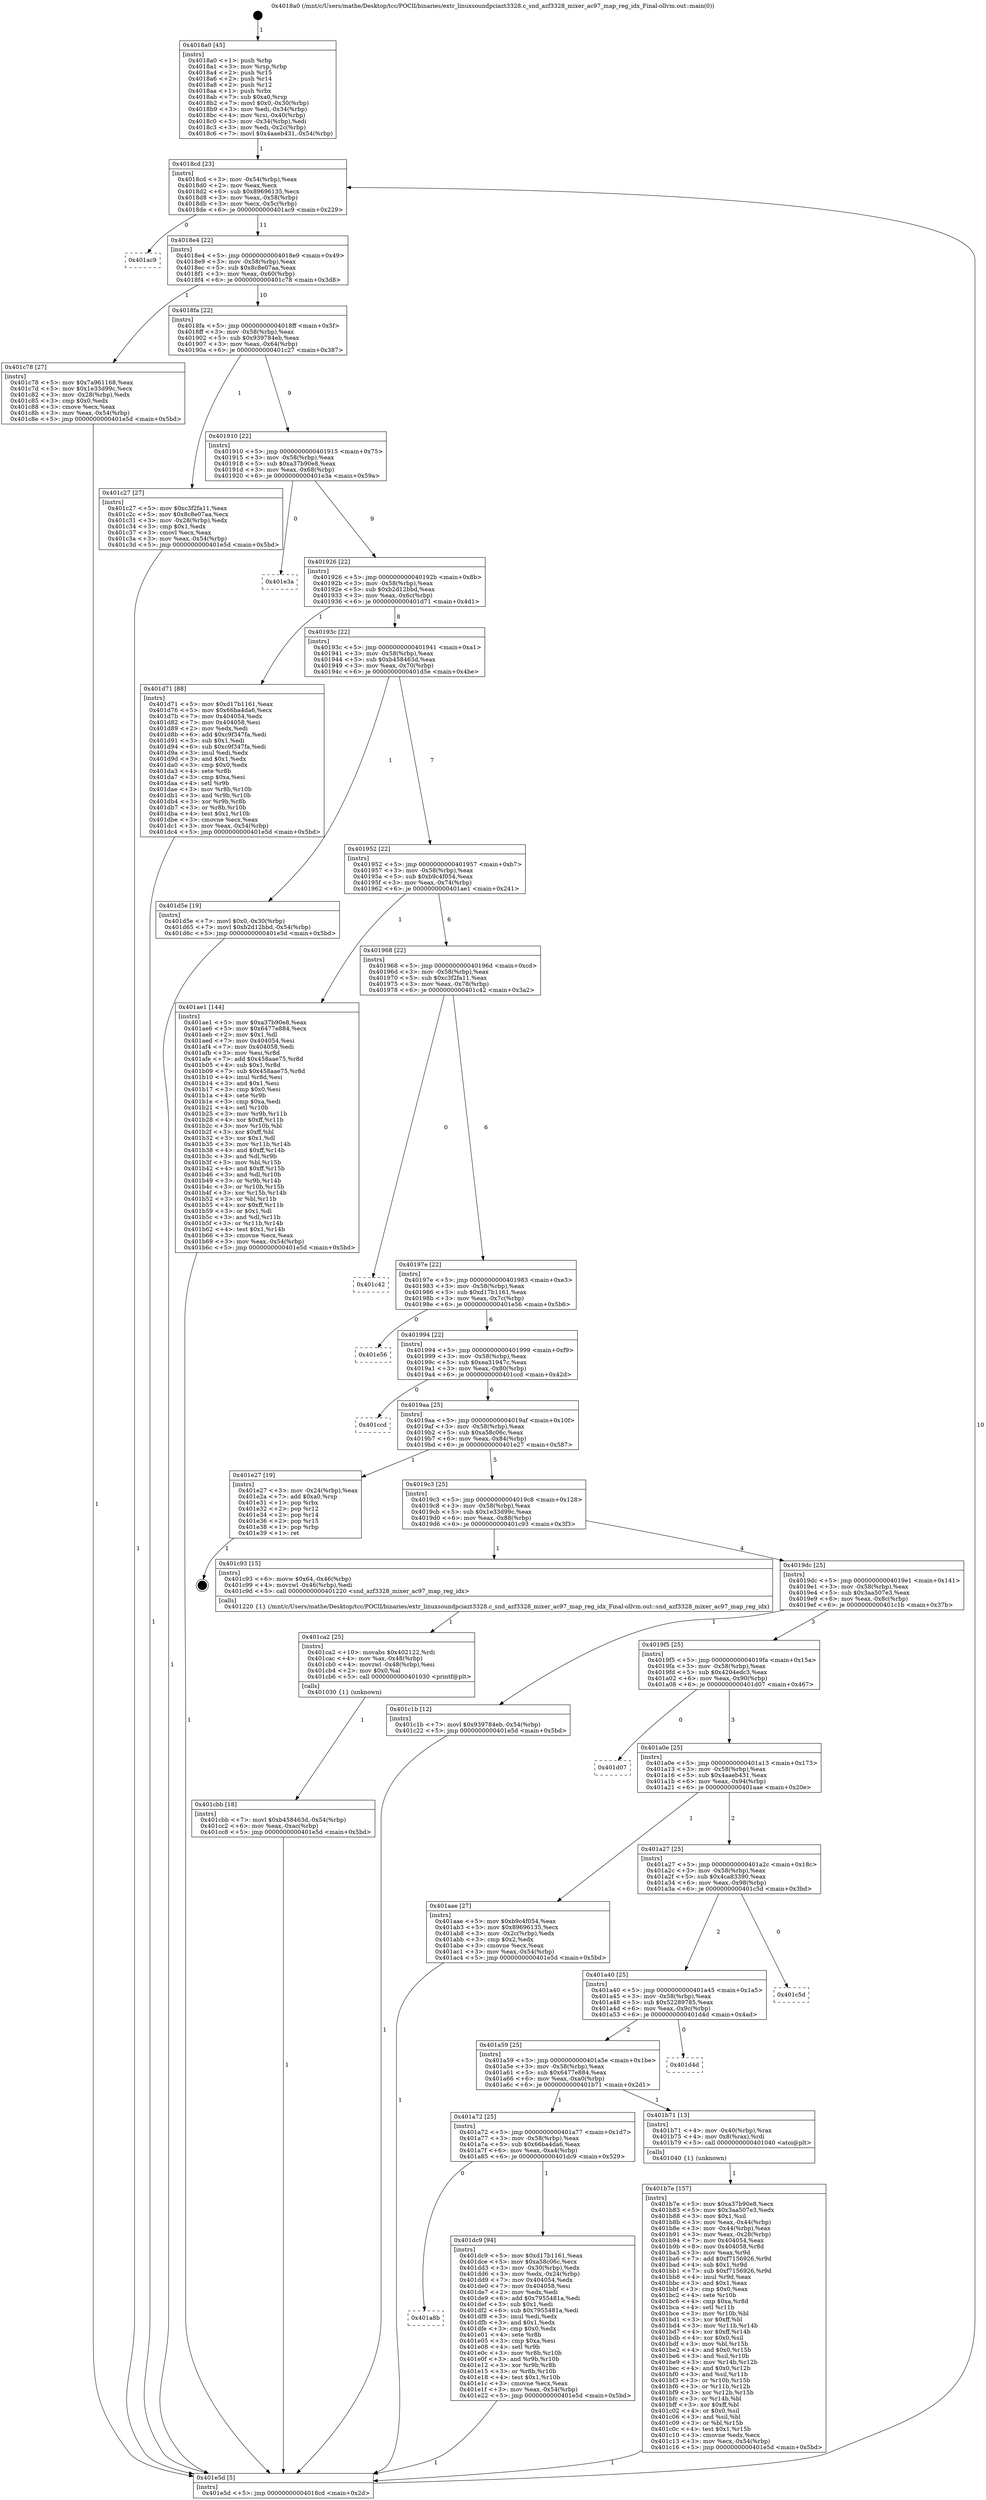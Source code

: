 digraph "0x4018a0" {
  label = "0x4018a0 (/mnt/c/Users/mathe/Desktop/tcc/POCII/binaries/extr_linuxsoundpciazt3328.c_snd_azf3328_mixer_ac97_map_reg_idx_Final-ollvm.out::main(0))"
  labelloc = "t"
  node[shape=record]

  Entry [label="",width=0.3,height=0.3,shape=circle,fillcolor=black,style=filled]
  "0x4018cd" [label="{
     0x4018cd [23]\l
     | [instrs]\l
     &nbsp;&nbsp;0x4018cd \<+3\>: mov -0x54(%rbp),%eax\l
     &nbsp;&nbsp;0x4018d0 \<+2\>: mov %eax,%ecx\l
     &nbsp;&nbsp;0x4018d2 \<+6\>: sub $0x89696135,%ecx\l
     &nbsp;&nbsp;0x4018d8 \<+3\>: mov %eax,-0x58(%rbp)\l
     &nbsp;&nbsp;0x4018db \<+3\>: mov %ecx,-0x5c(%rbp)\l
     &nbsp;&nbsp;0x4018de \<+6\>: je 0000000000401ac9 \<main+0x229\>\l
  }"]
  "0x401ac9" [label="{
     0x401ac9\l
  }", style=dashed]
  "0x4018e4" [label="{
     0x4018e4 [22]\l
     | [instrs]\l
     &nbsp;&nbsp;0x4018e4 \<+5\>: jmp 00000000004018e9 \<main+0x49\>\l
     &nbsp;&nbsp;0x4018e9 \<+3\>: mov -0x58(%rbp),%eax\l
     &nbsp;&nbsp;0x4018ec \<+5\>: sub $0x8c8e07aa,%eax\l
     &nbsp;&nbsp;0x4018f1 \<+3\>: mov %eax,-0x60(%rbp)\l
     &nbsp;&nbsp;0x4018f4 \<+6\>: je 0000000000401c78 \<main+0x3d8\>\l
  }"]
  Exit [label="",width=0.3,height=0.3,shape=circle,fillcolor=black,style=filled,peripheries=2]
  "0x401c78" [label="{
     0x401c78 [27]\l
     | [instrs]\l
     &nbsp;&nbsp;0x401c78 \<+5\>: mov $0x7a961168,%eax\l
     &nbsp;&nbsp;0x401c7d \<+5\>: mov $0x1e33d99c,%ecx\l
     &nbsp;&nbsp;0x401c82 \<+3\>: mov -0x28(%rbp),%edx\l
     &nbsp;&nbsp;0x401c85 \<+3\>: cmp $0x0,%edx\l
     &nbsp;&nbsp;0x401c88 \<+3\>: cmove %ecx,%eax\l
     &nbsp;&nbsp;0x401c8b \<+3\>: mov %eax,-0x54(%rbp)\l
     &nbsp;&nbsp;0x401c8e \<+5\>: jmp 0000000000401e5d \<main+0x5bd\>\l
  }"]
  "0x4018fa" [label="{
     0x4018fa [22]\l
     | [instrs]\l
     &nbsp;&nbsp;0x4018fa \<+5\>: jmp 00000000004018ff \<main+0x5f\>\l
     &nbsp;&nbsp;0x4018ff \<+3\>: mov -0x58(%rbp),%eax\l
     &nbsp;&nbsp;0x401902 \<+5\>: sub $0x939784eb,%eax\l
     &nbsp;&nbsp;0x401907 \<+3\>: mov %eax,-0x64(%rbp)\l
     &nbsp;&nbsp;0x40190a \<+6\>: je 0000000000401c27 \<main+0x387\>\l
  }"]
  "0x401a8b" [label="{
     0x401a8b\l
  }", style=dashed]
  "0x401c27" [label="{
     0x401c27 [27]\l
     | [instrs]\l
     &nbsp;&nbsp;0x401c27 \<+5\>: mov $0xc3f2fa11,%eax\l
     &nbsp;&nbsp;0x401c2c \<+5\>: mov $0x8c8e07aa,%ecx\l
     &nbsp;&nbsp;0x401c31 \<+3\>: mov -0x28(%rbp),%edx\l
     &nbsp;&nbsp;0x401c34 \<+3\>: cmp $0x1,%edx\l
     &nbsp;&nbsp;0x401c37 \<+3\>: cmovl %ecx,%eax\l
     &nbsp;&nbsp;0x401c3a \<+3\>: mov %eax,-0x54(%rbp)\l
     &nbsp;&nbsp;0x401c3d \<+5\>: jmp 0000000000401e5d \<main+0x5bd\>\l
  }"]
  "0x401910" [label="{
     0x401910 [22]\l
     | [instrs]\l
     &nbsp;&nbsp;0x401910 \<+5\>: jmp 0000000000401915 \<main+0x75\>\l
     &nbsp;&nbsp;0x401915 \<+3\>: mov -0x58(%rbp),%eax\l
     &nbsp;&nbsp;0x401918 \<+5\>: sub $0xa37b90e8,%eax\l
     &nbsp;&nbsp;0x40191d \<+3\>: mov %eax,-0x68(%rbp)\l
     &nbsp;&nbsp;0x401920 \<+6\>: je 0000000000401e3a \<main+0x59a\>\l
  }"]
  "0x401dc9" [label="{
     0x401dc9 [94]\l
     | [instrs]\l
     &nbsp;&nbsp;0x401dc9 \<+5\>: mov $0xd17b1161,%eax\l
     &nbsp;&nbsp;0x401dce \<+5\>: mov $0xa58c06c,%ecx\l
     &nbsp;&nbsp;0x401dd3 \<+3\>: mov -0x30(%rbp),%edx\l
     &nbsp;&nbsp;0x401dd6 \<+3\>: mov %edx,-0x24(%rbp)\l
     &nbsp;&nbsp;0x401dd9 \<+7\>: mov 0x404054,%edx\l
     &nbsp;&nbsp;0x401de0 \<+7\>: mov 0x404058,%esi\l
     &nbsp;&nbsp;0x401de7 \<+2\>: mov %edx,%edi\l
     &nbsp;&nbsp;0x401de9 \<+6\>: add $0x7955481a,%edi\l
     &nbsp;&nbsp;0x401def \<+3\>: sub $0x1,%edi\l
     &nbsp;&nbsp;0x401df2 \<+6\>: sub $0x7955481a,%edi\l
     &nbsp;&nbsp;0x401df8 \<+3\>: imul %edi,%edx\l
     &nbsp;&nbsp;0x401dfb \<+3\>: and $0x1,%edx\l
     &nbsp;&nbsp;0x401dfe \<+3\>: cmp $0x0,%edx\l
     &nbsp;&nbsp;0x401e01 \<+4\>: sete %r8b\l
     &nbsp;&nbsp;0x401e05 \<+3\>: cmp $0xa,%esi\l
     &nbsp;&nbsp;0x401e08 \<+4\>: setl %r9b\l
     &nbsp;&nbsp;0x401e0c \<+3\>: mov %r8b,%r10b\l
     &nbsp;&nbsp;0x401e0f \<+3\>: and %r9b,%r10b\l
     &nbsp;&nbsp;0x401e12 \<+3\>: xor %r9b,%r8b\l
     &nbsp;&nbsp;0x401e15 \<+3\>: or %r8b,%r10b\l
     &nbsp;&nbsp;0x401e18 \<+4\>: test $0x1,%r10b\l
     &nbsp;&nbsp;0x401e1c \<+3\>: cmovne %ecx,%eax\l
     &nbsp;&nbsp;0x401e1f \<+3\>: mov %eax,-0x54(%rbp)\l
     &nbsp;&nbsp;0x401e22 \<+5\>: jmp 0000000000401e5d \<main+0x5bd\>\l
  }"]
  "0x401e3a" [label="{
     0x401e3a\l
  }", style=dashed]
  "0x401926" [label="{
     0x401926 [22]\l
     | [instrs]\l
     &nbsp;&nbsp;0x401926 \<+5\>: jmp 000000000040192b \<main+0x8b\>\l
     &nbsp;&nbsp;0x40192b \<+3\>: mov -0x58(%rbp),%eax\l
     &nbsp;&nbsp;0x40192e \<+5\>: sub $0xb2d12bbd,%eax\l
     &nbsp;&nbsp;0x401933 \<+3\>: mov %eax,-0x6c(%rbp)\l
     &nbsp;&nbsp;0x401936 \<+6\>: je 0000000000401d71 \<main+0x4d1\>\l
  }"]
  "0x401cbb" [label="{
     0x401cbb [18]\l
     | [instrs]\l
     &nbsp;&nbsp;0x401cbb \<+7\>: movl $0xb458463d,-0x54(%rbp)\l
     &nbsp;&nbsp;0x401cc2 \<+6\>: mov %eax,-0xac(%rbp)\l
     &nbsp;&nbsp;0x401cc8 \<+5\>: jmp 0000000000401e5d \<main+0x5bd\>\l
  }"]
  "0x401d71" [label="{
     0x401d71 [88]\l
     | [instrs]\l
     &nbsp;&nbsp;0x401d71 \<+5\>: mov $0xd17b1161,%eax\l
     &nbsp;&nbsp;0x401d76 \<+5\>: mov $0x66ba4da6,%ecx\l
     &nbsp;&nbsp;0x401d7b \<+7\>: mov 0x404054,%edx\l
     &nbsp;&nbsp;0x401d82 \<+7\>: mov 0x404058,%esi\l
     &nbsp;&nbsp;0x401d89 \<+2\>: mov %edx,%edi\l
     &nbsp;&nbsp;0x401d8b \<+6\>: add $0xc9f347fa,%edi\l
     &nbsp;&nbsp;0x401d91 \<+3\>: sub $0x1,%edi\l
     &nbsp;&nbsp;0x401d94 \<+6\>: sub $0xc9f347fa,%edi\l
     &nbsp;&nbsp;0x401d9a \<+3\>: imul %edi,%edx\l
     &nbsp;&nbsp;0x401d9d \<+3\>: and $0x1,%edx\l
     &nbsp;&nbsp;0x401da0 \<+3\>: cmp $0x0,%edx\l
     &nbsp;&nbsp;0x401da3 \<+4\>: sete %r8b\l
     &nbsp;&nbsp;0x401da7 \<+3\>: cmp $0xa,%esi\l
     &nbsp;&nbsp;0x401daa \<+4\>: setl %r9b\l
     &nbsp;&nbsp;0x401dae \<+3\>: mov %r8b,%r10b\l
     &nbsp;&nbsp;0x401db1 \<+3\>: and %r9b,%r10b\l
     &nbsp;&nbsp;0x401db4 \<+3\>: xor %r9b,%r8b\l
     &nbsp;&nbsp;0x401db7 \<+3\>: or %r8b,%r10b\l
     &nbsp;&nbsp;0x401dba \<+4\>: test $0x1,%r10b\l
     &nbsp;&nbsp;0x401dbe \<+3\>: cmovne %ecx,%eax\l
     &nbsp;&nbsp;0x401dc1 \<+3\>: mov %eax,-0x54(%rbp)\l
     &nbsp;&nbsp;0x401dc4 \<+5\>: jmp 0000000000401e5d \<main+0x5bd\>\l
  }"]
  "0x40193c" [label="{
     0x40193c [22]\l
     | [instrs]\l
     &nbsp;&nbsp;0x40193c \<+5\>: jmp 0000000000401941 \<main+0xa1\>\l
     &nbsp;&nbsp;0x401941 \<+3\>: mov -0x58(%rbp),%eax\l
     &nbsp;&nbsp;0x401944 \<+5\>: sub $0xb458463d,%eax\l
     &nbsp;&nbsp;0x401949 \<+3\>: mov %eax,-0x70(%rbp)\l
     &nbsp;&nbsp;0x40194c \<+6\>: je 0000000000401d5e \<main+0x4be\>\l
  }"]
  "0x401ca2" [label="{
     0x401ca2 [25]\l
     | [instrs]\l
     &nbsp;&nbsp;0x401ca2 \<+10\>: movabs $0x402122,%rdi\l
     &nbsp;&nbsp;0x401cac \<+4\>: mov %ax,-0x48(%rbp)\l
     &nbsp;&nbsp;0x401cb0 \<+4\>: movzwl -0x48(%rbp),%esi\l
     &nbsp;&nbsp;0x401cb4 \<+2\>: mov $0x0,%al\l
     &nbsp;&nbsp;0x401cb6 \<+5\>: call 0000000000401030 \<printf@plt\>\l
     | [calls]\l
     &nbsp;&nbsp;0x401030 \{1\} (unknown)\l
  }"]
  "0x401d5e" [label="{
     0x401d5e [19]\l
     | [instrs]\l
     &nbsp;&nbsp;0x401d5e \<+7\>: movl $0x0,-0x30(%rbp)\l
     &nbsp;&nbsp;0x401d65 \<+7\>: movl $0xb2d12bbd,-0x54(%rbp)\l
     &nbsp;&nbsp;0x401d6c \<+5\>: jmp 0000000000401e5d \<main+0x5bd\>\l
  }"]
  "0x401952" [label="{
     0x401952 [22]\l
     | [instrs]\l
     &nbsp;&nbsp;0x401952 \<+5\>: jmp 0000000000401957 \<main+0xb7\>\l
     &nbsp;&nbsp;0x401957 \<+3\>: mov -0x58(%rbp),%eax\l
     &nbsp;&nbsp;0x40195a \<+5\>: sub $0xb9c4f054,%eax\l
     &nbsp;&nbsp;0x40195f \<+3\>: mov %eax,-0x74(%rbp)\l
     &nbsp;&nbsp;0x401962 \<+6\>: je 0000000000401ae1 \<main+0x241\>\l
  }"]
  "0x401b7e" [label="{
     0x401b7e [157]\l
     | [instrs]\l
     &nbsp;&nbsp;0x401b7e \<+5\>: mov $0xa37b90e8,%ecx\l
     &nbsp;&nbsp;0x401b83 \<+5\>: mov $0x3aa507e3,%edx\l
     &nbsp;&nbsp;0x401b88 \<+3\>: mov $0x1,%sil\l
     &nbsp;&nbsp;0x401b8b \<+3\>: mov %eax,-0x44(%rbp)\l
     &nbsp;&nbsp;0x401b8e \<+3\>: mov -0x44(%rbp),%eax\l
     &nbsp;&nbsp;0x401b91 \<+3\>: mov %eax,-0x28(%rbp)\l
     &nbsp;&nbsp;0x401b94 \<+7\>: mov 0x404054,%eax\l
     &nbsp;&nbsp;0x401b9b \<+8\>: mov 0x404058,%r8d\l
     &nbsp;&nbsp;0x401ba3 \<+3\>: mov %eax,%r9d\l
     &nbsp;&nbsp;0x401ba6 \<+7\>: add $0xf7156926,%r9d\l
     &nbsp;&nbsp;0x401bad \<+4\>: sub $0x1,%r9d\l
     &nbsp;&nbsp;0x401bb1 \<+7\>: sub $0xf7156926,%r9d\l
     &nbsp;&nbsp;0x401bb8 \<+4\>: imul %r9d,%eax\l
     &nbsp;&nbsp;0x401bbc \<+3\>: and $0x1,%eax\l
     &nbsp;&nbsp;0x401bbf \<+3\>: cmp $0x0,%eax\l
     &nbsp;&nbsp;0x401bc2 \<+4\>: sete %r10b\l
     &nbsp;&nbsp;0x401bc6 \<+4\>: cmp $0xa,%r8d\l
     &nbsp;&nbsp;0x401bca \<+4\>: setl %r11b\l
     &nbsp;&nbsp;0x401bce \<+3\>: mov %r10b,%bl\l
     &nbsp;&nbsp;0x401bd1 \<+3\>: xor $0xff,%bl\l
     &nbsp;&nbsp;0x401bd4 \<+3\>: mov %r11b,%r14b\l
     &nbsp;&nbsp;0x401bd7 \<+4\>: xor $0xff,%r14b\l
     &nbsp;&nbsp;0x401bdb \<+4\>: xor $0x0,%sil\l
     &nbsp;&nbsp;0x401bdf \<+3\>: mov %bl,%r15b\l
     &nbsp;&nbsp;0x401be2 \<+4\>: and $0x0,%r15b\l
     &nbsp;&nbsp;0x401be6 \<+3\>: and %sil,%r10b\l
     &nbsp;&nbsp;0x401be9 \<+3\>: mov %r14b,%r12b\l
     &nbsp;&nbsp;0x401bec \<+4\>: and $0x0,%r12b\l
     &nbsp;&nbsp;0x401bf0 \<+3\>: and %sil,%r11b\l
     &nbsp;&nbsp;0x401bf3 \<+3\>: or %r10b,%r15b\l
     &nbsp;&nbsp;0x401bf6 \<+3\>: or %r11b,%r12b\l
     &nbsp;&nbsp;0x401bf9 \<+3\>: xor %r12b,%r15b\l
     &nbsp;&nbsp;0x401bfc \<+3\>: or %r14b,%bl\l
     &nbsp;&nbsp;0x401bff \<+3\>: xor $0xff,%bl\l
     &nbsp;&nbsp;0x401c02 \<+4\>: or $0x0,%sil\l
     &nbsp;&nbsp;0x401c06 \<+3\>: and %sil,%bl\l
     &nbsp;&nbsp;0x401c09 \<+3\>: or %bl,%r15b\l
     &nbsp;&nbsp;0x401c0c \<+4\>: test $0x1,%r15b\l
     &nbsp;&nbsp;0x401c10 \<+3\>: cmovne %edx,%ecx\l
     &nbsp;&nbsp;0x401c13 \<+3\>: mov %ecx,-0x54(%rbp)\l
     &nbsp;&nbsp;0x401c16 \<+5\>: jmp 0000000000401e5d \<main+0x5bd\>\l
  }"]
  "0x401ae1" [label="{
     0x401ae1 [144]\l
     | [instrs]\l
     &nbsp;&nbsp;0x401ae1 \<+5\>: mov $0xa37b90e8,%eax\l
     &nbsp;&nbsp;0x401ae6 \<+5\>: mov $0x6477e884,%ecx\l
     &nbsp;&nbsp;0x401aeb \<+2\>: mov $0x1,%dl\l
     &nbsp;&nbsp;0x401aed \<+7\>: mov 0x404054,%esi\l
     &nbsp;&nbsp;0x401af4 \<+7\>: mov 0x404058,%edi\l
     &nbsp;&nbsp;0x401afb \<+3\>: mov %esi,%r8d\l
     &nbsp;&nbsp;0x401afe \<+7\>: add $0x458aae75,%r8d\l
     &nbsp;&nbsp;0x401b05 \<+4\>: sub $0x1,%r8d\l
     &nbsp;&nbsp;0x401b09 \<+7\>: sub $0x458aae75,%r8d\l
     &nbsp;&nbsp;0x401b10 \<+4\>: imul %r8d,%esi\l
     &nbsp;&nbsp;0x401b14 \<+3\>: and $0x1,%esi\l
     &nbsp;&nbsp;0x401b17 \<+3\>: cmp $0x0,%esi\l
     &nbsp;&nbsp;0x401b1a \<+4\>: sete %r9b\l
     &nbsp;&nbsp;0x401b1e \<+3\>: cmp $0xa,%edi\l
     &nbsp;&nbsp;0x401b21 \<+4\>: setl %r10b\l
     &nbsp;&nbsp;0x401b25 \<+3\>: mov %r9b,%r11b\l
     &nbsp;&nbsp;0x401b28 \<+4\>: xor $0xff,%r11b\l
     &nbsp;&nbsp;0x401b2c \<+3\>: mov %r10b,%bl\l
     &nbsp;&nbsp;0x401b2f \<+3\>: xor $0xff,%bl\l
     &nbsp;&nbsp;0x401b32 \<+3\>: xor $0x1,%dl\l
     &nbsp;&nbsp;0x401b35 \<+3\>: mov %r11b,%r14b\l
     &nbsp;&nbsp;0x401b38 \<+4\>: and $0xff,%r14b\l
     &nbsp;&nbsp;0x401b3c \<+3\>: and %dl,%r9b\l
     &nbsp;&nbsp;0x401b3f \<+3\>: mov %bl,%r15b\l
     &nbsp;&nbsp;0x401b42 \<+4\>: and $0xff,%r15b\l
     &nbsp;&nbsp;0x401b46 \<+3\>: and %dl,%r10b\l
     &nbsp;&nbsp;0x401b49 \<+3\>: or %r9b,%r14b\l
     &nbsp;&nbsp;0x401b4c \<+3\>: or %r10b,%r15b\l
     &nbsp;&nbsp;0x401b4f \<+3\>: xor %r15b,%r14b\l
     &nbsp;&nbsp;0x401b52 \<+3\>: or %bl,%r11b\l
     &nbsp;&nbsp;0x401b55 \<+4\>: xor $0xff,%r11b\l
     &nbsp;&nbsp;0x401b59 \<+3\>: or $0x1,%dl\l
     &nbsp;&nbsp;0x401b5c \<+3\>: and %dl,%r11b\l
     &nbsp;&nbsp;0x401b5f \<+3\>: or %r11b,%r14b\l
     &nbsp;&nbsp;0x401b62 \<+4\>: test $0x1,%r14b\l
     &nbsp;&nbsp;0x401b66 \<+3\>: cmovne %ecx,%eax\l
     &nbsp;&nbsp;0x401b69 \<+3\>: mov %eax,-0x54(%rbp)\l
     &nbsp;&nbsp;0x401b6c \<+5\>: jmp 0000000000401e5d \<main+0x5bd\>\l
  }"]
  "0x401968" [label="{
     0x401968 [22]\l
     | [instrs]\l
     &nbsp;&nbsp;0x401968 \<+5\>: jmp 000000000040196d \<main+0xcd\>\l
     &nbsp;&nbsp;0x40196d \<+3\>: mov -0x58(%rbp),%eax\l
     &nbsp;&nbsp;0x401970 \<+5\>: sub $0xc3f2fa11,%eax\l
     &nbsp;&nbsp;0x401975 \<+3\>: mov %eax,-0x78(%rbp)\l
     &nbsp;&nbsp;0x401978 \<+6\>: je 0000000000401c42 \<main+0x3a2\>\l
  }"]
  "0x401a72" [label="{
     0x401a72 [25]\l
     | [instrs]\l
     &nbsp;&nbsp;0x401a72 \<+5\>: jmp 0000000000401a77 \<main+0x1d7\>\l
     &nbsp;&nbsp;0x401a77 \<+3\>: mov -0x58(%rbp),%eax\l
     &nbsp;&nbsp;0x401a7a \<+5\>: sub $0x66ba4da6,%eax\l
     &nbsp;&nbsp;0x401a7f \<+6\>: mov %eax,-0xa4(%rbp)\l
     &nbsp;&nbsp;0x401a85 \<+6\>: je 0000000000401dc9 \<main+0x529\>\l
  }"]
  "0x401c42" [label="{
     0x401c42\l
  }", style=dashed]
  "0x40197e" [label="{
     0x40197e [22]\l
     | [instrs]\l
     &nbsp;&nbsp;0x40197e \<+5\>: jmp 0000000000401983 \<main+0xe3\>\l
     &nbsp;&nbsp;0x401983 \<+3\>: mov -0x58(%rbp),%eax\l
     &nbsp;&nbsp;0x401986 \<+5\>: sub $0xd17b1161,%eax\l
     &nbsp;&nbsp;0x40198b \<+3\>: mov %eax,-0x7c(%rbp)\l
     &nbsp;&nbsp;0x40198e \<+6\>: je 0000000000401e56 \<main+0x5b6\>\l
  }"]
  "0x401b71" [label="{
     0x401b71 [13]\l
     | [instrs]\l
     &nbsp;&nbsp;0x401b71 \<+4\>: mov -0x40(%rbp),%rax\l
     &nbsp;&nbsp;0x401b75 \<+4\>: mov 0x8(%rax),%rdi\l
     &nbsp;&nbsp;0x401b79 \<+5\>: call 0000000000401040 \<atoi@plt\>\l
     | [calls]\l
     &nbsp;&nbsp;0x401040 \{1\} (unknown)\l
  }"]
  "0x401e56" [label="{
     0x401e56\l
  }", style=dashed]
  "0x401994" [label="{
     0x401994 [22]\l
     | [instrs]\l
     &nbsp;&nbsp;0x401994 \<+5\>: jmp 0000000000401999 \<main+0xf9\>\l
     &nbsp;&nbsp;0x401999 \<+3\>: mov -0x58(%rbp),%eax\l
     &nbsp;&nbsp;0x40199c \<+5\>: sub $0xea31947c,%eax\l
     &nbsp;&nbsp;0x4019a1 \<+3\>: mov %eax,-0x80(%rbp)\l
     &nbsp;&nbsp;0x4019a4 \<+6\>: je 0000000000401ccd \<main+0x42d\>\l
  }"]
  "0x401a59" [label="{
     0x401a59 [25]\l
     | [instrs]\l
     &nbsp;&nbsp;0x401a59 \<+5\>: jmp 0000000000401a5e \<main+0x1be\>\l
     &nbsp;&nbsp;0x401a5e \<+3\>: mov -0x58(%rbp),%eax\l
     &nbsp;&nbsp;0x401a61 \<+5\>: sub $0x6477e884,%eax\l
     &nbsp;&nbsp;0x401a66 \<+6\>: mov %eax,-0xa0(%rbp)\l
     &nbsp;&nbsp;0x401a6c \<+6\>: je 0000000000401b71 \<main+0x2d1\>\l
  }"]
  "0x401ccd" [label="{
     0x401ccd\l
  }", style=dashed]
  "0x4019aa" [label="{
     0x4019aa [25]\l
     | [instrs]\l
     &nbsp;&nbsp;0x4019aa \<+5\>: jmp 00000000004019af \<main+0x10f\>\l
     &nbsp;&nbsp;0x4019af \<+3\>: mov -0x58(%rbp),%eax\l
     &nbsp;&nbsp;0x4019b2 \<+5\>: sub $0xa58c06c,%eax\l
     &nbsp;&nbsp;0x4019b7 \<+6\>: mov %eax,-0x84(%rbp)\l
     &nbsp;&nbsp;0x4019bd \<+6\>: je 0000000000401e27 \<main+0x587\>\l
  }"]
  "0x401d4d" [label="{
     0x401d4d\l
  }", style=dashed]
  "0x401e27" [label="{
     0x401e27 [19]\l
     | [instrs]\l
     &nbsp;&nbsp;0x401e27 \<+3\>: mov -0x24(%rbp),%eax\l
     &nbsp;&nbsp;0x401e2a \<+7\>: add $0xa0,%rsp\l
     &nbsp;&nbsp;0x401e31 \<+1\>: pop %rbx\l
     &nbsp;&nbsp;0x401e32 \<+2\>: pop %r12\l
     &nbsp;&nbsp;0x401e34 \<+2\>: pop %r14\l
     &nbsp;&nbsp;0x401e36 \<+2\>: pop %r15\l
     &nbsp;&nbsp;0x401e38 \<+1\>: pop %rbp\l
     &nbsp;&nbsp;0x401e39 \<+1\>: ret\l
  }"]
  "0x4019c3" [label="{
     0x4019c3 [25]\l
     | [instrs]\l
     &nbsp;&nbsp;0x4019c3 \<+5\>: jmp 00000000004019c8 \<main+0x128\>\l
     &nbsp;&nbsp;0x4019c8 \<+3\>: mov -0x58(%rbp),%eax\l
     &nbsp;&nbsp;0x4019cb \<+5\>: sub $0x1e33d99c,%eax\l
     &nbsp;&nbsp;0x4019d0 \<+6\>: mov %eax,-0x88(%rbp)\l
     &nbsp;&nbsp;0x4019d6 \<+6\>: je 0000000000401c93 \<main+0x3f3\>\l
  }"]
  "0x401a40" [label="{
     0x401a40 [25]\l
     | [instrs]\l
     &nbsp;&nbsp;0x401a40 \<+5\>: jmp 0000000000401a45 \<main+0x1a5\>\l
     &nbsp;&nbsp;0x401a45 \<+3\>: mov -0x58(%rbp),%eax\l
     &nbsp;&nbsp;0x401a48 \<+5\>: sub $0x52289785,%eax\l
     &nbsp;&nbsp;0x401a4d \<+6\>: mov %eax,-0x9c(%rbp)\l
     &nbsp;&nbsp;0x401a53 \<+6\>: je 0000000000401d4d \<main+0x4ad\>\l
  }"]
  "0x401c93" [label="{
     0x401c93 [15]\l
     | [instrs]\l
     &nbsp;&nbsp;0x401c93 \<+6\>: movw $0x64,-0x46(%rbp)\l
     &nbsp;&nbsp;0x401c99 \<+4\>: movzwl -0x46(%rbp),%edi\l
     &nbsp;&nbsp;0x401c9d \<+5\>: call 0000000000401220 \<snd_azf3328_mixer_ac97_map_reg_idx\>\l
     | [calls]\l
     &nbsp;&nbsp;0x401220 \{1\} (/mnt/c/Users/mathe/Desktop/tcc/POCII/binaries/extr_linuxsoundpciazt3328.c_snd_azf3328_mixer_ac97_map_reg_idx_Final-ollvm.out::snd_azf3328_mixer_ac97_map_reg_idx)\l
  }"]
  "0x4019dc" [label="{
     0x4019dc [25]\l
     | [instrs]\l
     &nbsp;&nbsp;0x4019dc \<+5\>: jmp 00000000004019e1 \<main+0x141\>\l
     &nbsp;&nbsp;0x4019e1 \<+3\>: mov -0x58(%rbp),%eax\l
     &nbsp;&nbsp;0x4019e4 \<+5\>: sub $0x3aa507e3,%eax\l
     &nbsp;&nbsp;0x4019e9 \<+6\>: mov %eax,-0x8c(%rbp)\l
     &nbsp;&nbsp;0x4019ef \<+6\>: je 0000000000401c1b \<main+0x37b\>\l
  }"]
  "0x401c5d" [label="{
     0x401c5d\l
  }", style=dashed]
  "0x401c1b" [label="{
     0x401c1b [12]\l
     | [instrs]\l
     &nbsp;&nbsp;0x401c1b \<+7\>: movl $0x939784eb,-0x54(%rbp)\l
     &nbsp;&nbsp;0x401c22 \<+5\>: jmp 0000000000401e5d \<main+0x5bd\>\l
  }"]
  "0x4019f5" [label="{
     0x4019f5 [25]\l
     | [instrs]\l
     &nbsp;&nbsp;0x4019f5 \<+5\>: jmp 00000000004019fa \<main+0x15a\>\l
     &nbsp;&nbsp;0x4019fa \<+3\>: mov -0x58(%rbp),%eax\l
     &nbsp;&nbsp;0x4019fd \<+5\>: sub $0x4204edc3,%eax\l
     &nbsp;&nbsp;0x401a02 \<+6\>: mov %eax,-0x90(%rbp)\l
     &nbsp;&nbsp;0x401a08 \<+6\>: je 0000000000401d07 \<main+0x467\>\l
  }"]
  "0x4018a0" [label="{
     0x4018a0 [45]\l
     | [instrs]\l
     &nbsp;&nbsp;0x4018a0 \<+1\>: push %rbp\l
     &nbsp;&nbsp;0x4018a1 \<+3\>: mov %rsp,%rbp\l
     &nbsp;&nbsp;0x4018a4 \<+2\>: push %r15\l
     &nbsp;&nbsp;0x4018a6 \<+2\>: push %r14\l
     &nbsp;&nbsp;0x4018a8 \<+2\>: push %r12\l
     &nbsp;&nbsp;0x4018aa \<+1\>: push %rbx\l
     &nbsp;&nbsp;0x4018ab \<+7\>: sub $0xa0,%rsp\l
     &nbsp;&nbsp;0x4018b2 \<+7\>: movl $0x0,-0x30(%rbp)\l
     &nbsp;&nbsp;0x4018b9 \<+3\>: mov %edi,-0x34(%rbp)\l
     &nbsp;&nbsp;0x4018bc \<+4\>: mov %rsi,-0x40(%rbp)\l
     &nbsp;&nbsp;0x4018c0 \<+3\>: mov -0x34(%rbp),%edi\l
     &nbsp;&nbsp;0x4018c3 \<+3\>: mov %edi,-0x2c(%rbp)\l
     &nbsp;&nbsp;0x4018c6 \<+7\>: movl $0x4aaeb431,-0x54(%rbp)\l
  }"]
  "0x401d07" [label="{
     0x401d07\l
  }", style=dashed]
  "0x401a0e" [label="{
     0x401a0e [25]\l
     | [instrs]\l
     &nbsp;&nbsp;0x401a0e \<+5\>: jmp 0000000000401a13 \<main+0x173\>\l
     &nbsp;&nbsp;0x401a13 \<+3\>: mov -0x58(%rbp),%eax\l
     &nbsp;&nbsp;0x401a16 \<+5\>: sub $0x4aaeb431,%eax\l
     &nbsp;&nbsp;0x401a1b \<+6\>: mov %eax,-0x94(%rbp)\l
     &nbsp;&nbsp;0x401a21 \<+6\>: je 0000000000401aae \<main+0x20e\>\l
  }"]
  "0x401e5d" [label="{
     0x401e5d [5]\l
     | [instrs]\l
     &nbsp;&nbsp;0x401e5d \<+5\>: jmp 00000000004018cd \<main+0x2d\>\l
  }"]
  "0x401aae" [label="{
     0x401aae [27]\l
     | [instrs]\l
     &nbsp;&nbsp;0x401aae \<+5\>: mov $0xb9c4f054,%eax\l
     &nbsp;&nbsp;0x401ab3 \<+5\>: mov $0x89696135,%ecx\l
     &nbsp;&nbsp;0x401ab8 \<+3\>: mov -0x2c(%rbp),%edx\l
     &nbsp;&nbsp;0x401abb \<+3\>: cmp $0x2,%edx\l
     &nbsp;&nbsp;0x401abe \<+3\>: cmovne %ecx,%eax\l
     &nbsp;&nbsp;0x401ac1 \<+3\>: mov %eax,-0x54(%rbp)\l
     &nbsp;&nbsp;0x401ac4 \<+5\>: jmp 0000000000401e5d \<main+0x5bd\>\l
  }"]
  "0x401a27" [label="{
     0x401a27 [25]\l
     | [instrs]\l
     &nbsp;&nbsp;0x401a27 \<+5\>: jmp 0000000000401a2c \<main+0x18c\>\l
     &nbsp;&nbsp;0x401a2c \<+3\>: mov -0x58(%rbp),%eax\l
     &nbsp;&nbsp;0x401a2f \<+5\>: sub $0x4ca83390,%eax\l
     &nbsp;&nbsp;0x401a34 \<+6\>: mov %eax,-0x98(%rbp)\l
     &nbsp;&nbsp;0x401a3a \<+6\>: je 0000000000401c5d \<main+0x3bd\>\l
  }"]
  Entry -> "0x4018a0" [label=" 1"]
  "0x4018cd" -> "0x401ac9" [label=" 0"]
  "0x4018cd" -> "0x4018e4" [label=" 11"]
  "0x401e27" -> Exit [label=" 1"]
  "0x4018e4" -> "0x401c78" [label=" 1"]
  "0x4018e4" -> "0x4018fa" [label=" 10"]
  "0x401dc9" -> "0x401e5d" [label=" 1"]
  "0x4018fa" -> "0x401c27" [label=" 1"]
  "0x4018fa" -> "0x401910" [label=" 9"]
  "0x401a72" -> "0x401a8b" [label=" 0"]
  "0x401910" -> "0x401e3a" [label=" 0"]
  "0x401910" -> "0x401926" [label=" 9"]
  "0x401a72" -> "0x401dc9" [label=" 1"]
  "0x401926" -> "0x401d71" [label=" 1"]
  "0x401926" -> "0x40193c" [label=" 8"]
  "0x401d71" -> "0x401e5d" [label=" 1"]
  "0x40193c" -> "0x401d5e" [label=" 1"]
  "0x40193c" -> "0x401952" [label=" 7"]
  "0x401d5e" -> "0x401e5d" [label=" 1"]
  "0x401952" -> "0x401ae1" [label=" 1"]
  "0x401952" -> "0x401968" [label=" 6"]
  "0x401cbb" -> "0x401e5d" [label=" 1"]
  "0x401968" -> "0x401c42" [label=" 0"]
  "0x401968" -> "0x40197e" [label=" 6"]
  "0x401ca2" -> "0x401cbb" [label=" 1"]
  "0x40197e" -> "0x401e56" [label=" 0"]
  "0x40197e" -> "0x401994" [label=" 6"]
  "0x401c93" -> "0x401ca2" [label=" 1"]
  "0x401994" -> "0x401ccd" [label=" 0"]
  "0x401994" -> "0x4019aa" [label=" 6"]
  "0x401c27" -> "0x401e5d" [label=" 1"]
  "0x4019aa" -> "0x401e27" [label=" 1"]
  "0x4019aa" -> "0x4019c3" [label=" 5"]
  "0x401c1b" -> "0x401e5d" [label=" 1"]
  "0x4019c3" -> "0x401c93" [label=" 1"]
  "0x4019c3" -> "0x4019dc" [label=" 4"]
  "0x401b71" -> "0x401b7e" [label=" 1"]
  "0x4019dc" -> "0x401c1b" [label=" 1"]
  "0x4019dc" -> "0x4019f5" [label=" 3"]
  "0x401a59" -> "0x401a72" [label=" 1"]
  "0x4019f5" -> "0x401d07" [label=" 0"]
  "0x4019f5" -> "0x401a0e" [label=" 3"]
  "0x401c78" -> "0x401e5d" [label=" 1"]
  "0x401a0e" -> "0x401aae" [label=" 1"]
  "0x401a0e" -> "0x401a27" [label=" 2"]
  "0x401aae" -> "0x401e5d" [label=" 1"]
  "0x4018a0" -> "0x4018cd" [label=" 1"]
  "0x401e5d" -> "0x4018cd" [label=" 10"]
  "0x401ae1" -> "0x401e5d" [label=" 1"]
  "0x401a59" -> "0x401b71" [label=" 1"]
  "0x401a27" -> "0x401c5d" [label=" 0"]
  "0x401a27" -> "0x401a40" [label=" 2"]
  "0x401b7e" -> "0x401e5d" [label=" 1"]
  "0x401a40" -> "0x401d4d" [label=" 0"]
  "0x401a40" -> "0x401a59" [label=" 2"]
}
